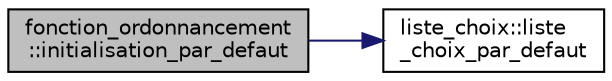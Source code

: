 digraph "fonction_ordonnancement::initialisation_par_defaut"
{
  edge [fontname="Helvetica",fontsize="10",labelfontname="Helvetica",labelfontsize="10"];
  node [fontname="Helvetica",fontsize="10",shape=record];
  rankdir="LR";
  Node73 [label="fonction_ordonnancement\l::initialisation_par_defaut",height=0.2,width=0.4,color="black", fillcolor="grey75", style="filled", fontcolor="black"];
  Node73 -> Node74 [color="midnightblue",fontsize="10",style="solid",fontname="Helvetica"];
  Node74 [label="liste_choix::liste\l_choix_par_defaut",height=0.2,width=0.4,color="black", fillcolor="white", style="filled",URL="$classliste__choix.html#ac66a134a7155029c871f2b99ebcfd9f0",tooltip="Accesseurs de la liste de liste_choix par défaut. "];
}
